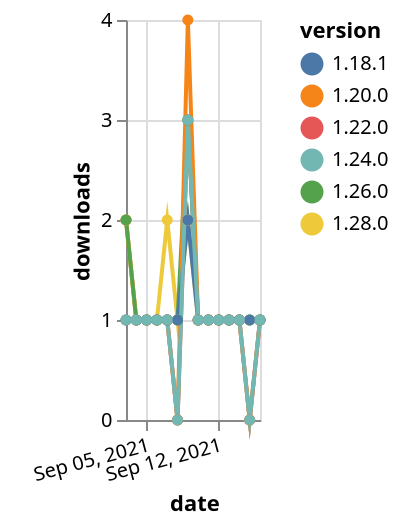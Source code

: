 {"$schema": "https://vega.github.io/schema/vega-lite/v5.json", "description": "A simple bar chart with embedded data.", "data": {"values": [{"date": "2021-09-03", "total": 187, "delta": 2, "version": "1.22.0"}, {"date": "2021-09-04", "total": 188, "delta": 1, "version": "1.22.0"}, {"date": "2021-09-05", "total": 189, "delta": 1, "version": "1.22.0"}, {"date": "2021-09-06", "total": 190, "delta": 1, "version": "1.22.0"}, {"date": "2021-09-07", "total": 191, "delta": 1, "version": "1.22.0"}, {"date": "2021-09-08", "total": 191, "delta": 0, "version": "1.22.0"}, {"date": "2021-09-09", "total": 194, "delta": 3, "version": "1.22.0"}, {"date": "2021-09-10", "total": 195, "delta": 1, "version": "1.22.0"}, {"date": "2021-09-11", "total": 196, "delta": 1, "version": "1.22.0"}, {"date": "2021-09-12", "total": 197, "delta": 1, "version": "1.22.0"}, {"date": "2021-09-13", "total": 198, "delta": 1, "version": "1.22.0"}, {"date": "2021-09-14", "total": 199, "delta": 1, "version": "1.22.0"}, {"date": "2021-09-15", "total": 199, "delta": 0, "version": "1.22.0"}, {"date": "2021-09-16", "total": 200, "delta": 1, "version": "1.22.0"}, {"date": "2021-09-03", "total": 118, "delta": 2, "version": "1.28.0"}, {"date": "2021-09-04", "total": 119, "delta": 1, "version": "1.28.0"}, {"date": "2021-09-05", "total": 120, "delta": 1, "version": "1.28.0"}, {"date": "2021-09-06", "total": 121, "delta": 1, "version": "1.28.0"}, {"date": "2021-09-07", "total": 123, "delta": 2, "version": "1.28.0"}, {"date": "2021-09-08", "total": 124, "delta": 1, "version": "1.28.0"}, {"date": "2021-09-09", "total": 126, "delta": 2, "version": "1.28.0"}, {"date": "2021-09-10", "total": 127, "delta": 1, "version": "1.28.0"}, {"date": "2021-09-11", "total": 128, "delta": 1, "version": "1.28.0"}, {"date": "2021-09-12", "total": 129, "delta": 1, "version": "1.28.0"}, {"date": "2021-09-13", "total": 130, "delta": 1, "version": "1.28.0"}, {"date": "2021-09-14", "total": 131, "delta": 1, "version": "1.28.0"}, {"date": "2021-09-15", "total": 132, "delta": 1, "version": "1.28.0"}, {"date": "2021-09-16", "total": 133, "delta": 1, "version": "1.28.0"}, {"date": "2021-09-03", "total": 168, "delta": 2, "version": "1.26.0"}, {"date": "2021-09-04", "total": 169, "delta": 1, "version": "1.26.0"}, {"date": "2021-09-05", "total": 170, "delta": 1, "version": "1.26.0"}, {"date": "2021-09-06", "total": 171, "delta": 1, "version": "1.26.0"}, {"date": "2021-09-07", "total": 172, "delta": 1, "version": "1.26.0"}, {"date": "2021-09-08", "total": 173, "delta": 1, "version": "1.26.0"}, {"date": "2021-09-09", "total": 176, "delta": 3, "version": "1.26.0"}, {"date": "2021-09-10", "total": 177, "delta": 1, "version": "1.26.0"}, {"date": "2021-09-11", "total": 178, "delta": 1, "version": "1.26.0"}, {"date": "2021-09-12", "total": 179, "delta": 1, "version": "1.26.0"}, {"date": "2021-09-13", "total": 180, "delta": 1, "version": "1.26.0"}, {"date": "2021-09-14", "total": 181, "delta": 1, "version": "1.26.0"}, {"date": "2021-09-15", "total": 182, "delta": 1, "version": "1.26.0"}, {"date": "2021-09-16", "total": 183, "delta": 1, "version": "1.26.0"}, {"date": "2021-09-03", "total": 346, "delta": 1, "version": "1.20.0"}, {"date": "2021-09-04", "total": 347, "delta": 1, "version": "1.20.0"}, {"date": "2021-09-05", "total": 348, "delta": 1, "version": "1.20.0"}, {"date": "2021-09-06", "total": 349, "delta": 1, "version": "1.20.0"}, {"date": "2021-09-07", "total": 350, "delta": 1, "version": "1.20.0"}, {"date": "2021-09-08", "total": 350, "delta": 0, "version": "1.20.0"}, {"date": "2021-09-09", "total": 354, "delta": 4, "version": "1.20.0"}, {"date": "2021-09-10", "total": 355, "delta": 1, "version": "1.20.0"}, {"date": "2021-09-11", "total": 356, "delta": 1, "version": "1.20.0"}, {"date": "2021-09-12", "total": 357, "delta": 1, "version": "1.20.0"}, {"date": "2021-09-13", "total": 358, "delta": 1, "version": "1.20.0"}, {"date": "2021-09-14", "total": 359, "delta": 1, "version": "1.20.0"}, {"date": "2021-09-15", "total": 359, "delta": 0, "version": "1.20.0"}, {"date": "2021-09-16", "total": 360, "delta": 1, "version": "1.20.0"}, {"date": "2021-09-03", "total": 269, "delta": 1, "version": "1.18.1"}, {"date": "2021-09-04", "total": 270, "delta": 1, "version": "1.18.1"}, {"date": "2021-09-05", "total": 271, "delta": 1, "version": "1.18.1"}, {"date": "2021-09-06", "total": 272, "delta": 1, "version": "1.18.1"}, {"date": "2021-09-07", "total": 273, "delta": 1, "version": "1.18.1"}, {"date": "2021-09-08", "total": 274, "delta": 1, "version": "1.18.1"}, {"date": "2021-09-09", "total": 276, "delta": 2, "version": "1.18.1"}, {"date": "2021-09-10", "total": 277, "delta": 1, "version": "1.18.1"}, {"date": "2021-09-11", "total": 278, "delta": 1, "version": "1.18.1"}, {"date": "2021-09-12", "total": 279, "delta": 1, "version": "1.18.1"}, {"date": "2021-09-13", "total": 280, "delta": 1, "version": "1.18.1"}, {"date": "2021-09-14", "total": 281, "delta": 1, "version": "1.18.1"}, {"date": "2021-09-15", "total": 282, "delta": 1, "version": "1.18.1"}, {"date": "2021-09-16", "total": 283, "delta": 1, "version": "1.18.1"}, {"date": "2021-09-03", "total": 165, "delta": 1, "version": "1.24.0"}, {"date": "2021-09-04", "total": 166, "delta": 1, "version": "1.24.0"}, {"date": "2021-09-05", "total": 167, "delta": 1, "version": "1.24.0"}, {"date": "2021-09-06", "total": 168, "delta": 1, "version": "1.24.0"}, {"date": "2021-09-07", "total": 169, "delta": 1, "version": "1.24.0"}, {"date": "2021-09-08", "total": 169, "delta": 0, "version": "1.24.0"}, {"date": "2021-09-09", "total": 172, "delta": 3, "version": "1.24.0"}, {"date": "2021-09-10", "total": 173, "delta": 1, "version": "1.24.0"}, {"date": "2021-09-11", "total": 174, "delta": 1, "version": "1.24.0"}, {"date": "2021-09-12", "total": 175, "delta": 1, "version": "1.24.0"}, {"date": "2021-09-13", "total": 176, "delta": 1, "version": "1.24.0"}, {"date": "2021-09-14", "total": 177, "delta": 1, "version": "1.24.0"}, {"date": "2021-09-15", "total": 177, "delta": 0, "version": "1.24.0"}, {"date": "2021-09-16", "total": 178, "delta": 1, "version": "1.24.0"}]}, "width": "container", "mark": {"type": "line", "point": {"filled": true}}, "encoding": {"x": {"field": "date", "type": "temporal", "timeUnit": "yearmonthdate", "title": "date", "axis": {"labelAngle": -15}}, "y": {"field": "delta", "type": "quantitative", "title": "downloads"}, "color": {"field": "version", "type": "nominal"}, "tooltip": {"field": "delta"}}}